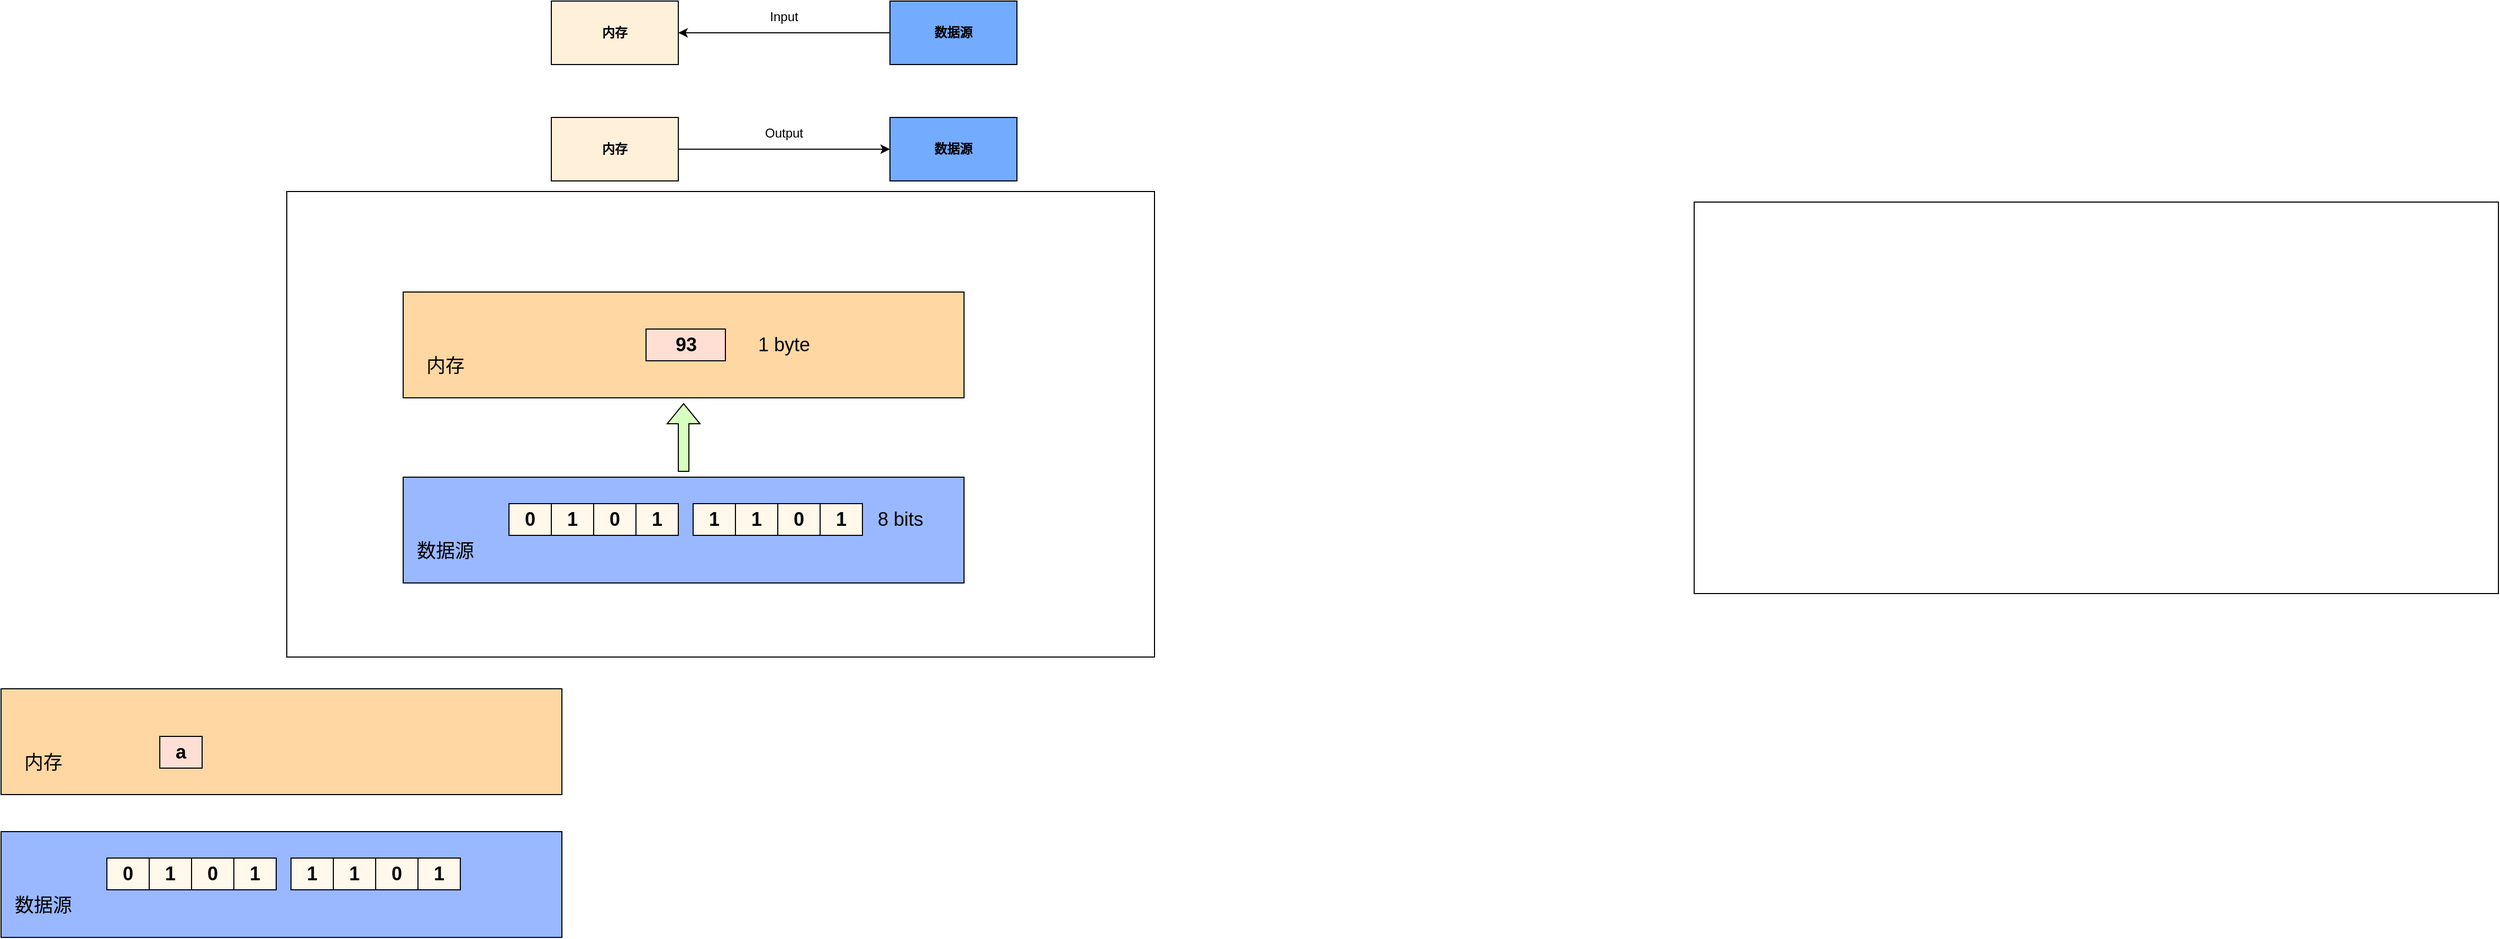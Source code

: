 <mxfile version="17.2.2" type="github">
  <diagram id="KjKVYFl59pwem-aU9gID" name="Page-1">
    <mxGraphModel dx="2173" dy="591" grid="1" gridSize="10" guides="1" tooltips="1" connect="1" arrows="1" fold="1" page="1" pageScale="1" pageWidth="827" pageHeight="1169" math="0" shadow="0">
      <root>
        <mxCell id="0" />
        <mxCell id="1" parent="0" />
        <mxCell id="5xKbXfLRwpEnU934GqKF-104" value="" style="rounded=0;whiteSpace=wrap;html=1;fontSize=18;fillColor=#FFFFFF;" vertex="1" parent="1">
          <mxGeometry x="30" y="490" width="820" height="440" as="geometry" />
        </mxCell>
        <mxCell id="5xKbXfLRwpEnU934GqKF-43" value="" style="rounded=0;whiteSpace=wrap;html=1;fontSize=18;fillColor=#FFFFFF;" vertex="1" parent="1">
          <mxGeometry x="1360" y="500" width="760" height="370" as="geometry" />
        </mxCell>
        <mxCell id="5xKbXfLRwpEnU934GqKF-30" value="" style="rounded=0;whiteSpace=wrap;html=1;fillColor=#99B8FF;" vertex="1" parent="1">
          <mxGeometry x="140" y="760" width="530" height="100" as="geometry" />
        </mxCell>
        <mxCell id="5xKbXfLRwpEnU934GqKF-13" value="" style="rounded=0;whiteSpace=wrap;html=1;fillColor=#FFD7A3;" vertex="1" parent="1">
          <mxGeometry x="140" y="585" width="530" height="100" as="geometry" />
        </mxCell>
        <mxCell id="5xKbXfLRwpEnU934GqKF-4" value="&lt;b&gt;内存&lt;/b&gt;" style="rounded=0;whiteSpace=wrap;html=1;fillColor=#FFF0D9;" vertex="1" parent="1">
          <mxGeometry x="280" y="310" width="120" height="60" as="geometry" />
        </mxCell>
        <mxCell id="5xKbXfLRwpEnU934GqKF-5" style="edgeStyle=orthogonalEdgeStyle;rounded=0;orthogonalLoop=1;jettySize=auto;html=1;" edge="1" parent="1" source="5xKbXfLRwpEnU934GqKF-6" target="5xKbXfLRwpEnU934GqKF-4">
          <mxGeometry relative="1" as="geometry" />
        </mxCell>
        <mxCell id="5xKbXfLRwpEnU934GqKF-6" value="&lt;b&gt;数据源&lt;/b&gt;" style="rounded=0;whiteSpace=wrap;html=1;fillColor=#73ABFF;" vertex="1" parent="1">
          <mxGeometry x="600" y="310" width="120" height="60" as="geometry" />
        </mxCell>
        <mxCell id="5xKbXfLRwpEnU934GqKF-10" style="edgeStyle=orthogonalEdgeStyle;rounded=0;orthogonalLoop=1;jettySize=auto;html=1;entryX=0;entryY=0.5;entryDx=0;entryDy=0;" edge="1" parent="1" source="5xKbXfLRwpEnU934GqKF-7" target="5xKbXfLRwpEnU934GqKF-9">
          <mxGeometry relative="1" as="geometry" />
        </mxCell>
        <mxCell id="5xKbXfLRwpEnU934GqKF-7" value="&lt;b&gt;内存&lt;/b&gt;" style="rounded=0;whiteSpace=wrap;html=1;fillColor=#FFF0D9;" vertex="1" parent="1">
          <mxGeometry x="280" y="420" width="120" height="60" as="geometry" />
        </mxCell>
        <mxCell id="5xKbXfLRwpEnU934GqKF-9" value="&lt;b&gt;数据源&lt;/b&gt;" style="rounded=0;whiteSpace=wrap;html=1;fillColor=#73ABFF;" vertex="1" parent="1">
          <mxGeometry x="600" y="420" width="120" height="60" as="geometry" />
        </mxCell>
        <mxCell id="5xKbXfLRwpEnU934GqKF-11" value="Input" style="text;html=1;strokeColor=none;fillColor=none;align=center;verticalAlign=middle;whiteSpace=wrap;rounded=0;" vertex="1" parent="1">
          <mxGeometry x="470" y="310" width="60" height="30" as="geometry" />
        </mxCell>
        <mxCell id="5xKbXfLRwpEnU934GqKF-12" value="Output" style="text;html=1;strokeColor=none;fillColor=none;align=center;verticalAlign=middle;whiteSpace=wrap;rounded=0;" vertex="1" parent="1">
          <mxGeometry x="470" y="420" width="60" height="30" as="geometry" />
        </mxCell>
        <mxCell id="5xKbXfLRwpEnU934GqKF-14" value="&lt;font style=&quot;font-size: 18px&quot;&gt;&lt;b&gt;93&lt;/b&gt;&lt;/font&gt;" style="rounded=0;whiteSpace=wrap;html=1;fillColor=#FFDFD4;" vertex="1" parent="1">
          <mxGeometry x="369.5" y="620" width="75" height="30" as="geometry" />
        </mxCell>
        <mxCell id="5xKbXfLRwpEnU934GqKF-22" value="&lt;font style=&quot;font-size: 18px&quot;&gt;&lt;b&gt;0&lt;/b&gt;&lt;/font&gt;" style="rounded=0;whiteSpace=wrap;html=1;fillColor=#FFF8EB;" vertex="1" parent="1">
          <mxGeometry x="240" y="785" width="40" height="30" as="geometry" />
        </mxCell>
        <mxCell id="5xKbXfLRwpEnU934GqKF-23" value="&lt;font style=&quot;font-size: 18px&quot;&gt;&lt;b&gt;1&lt;/b&gt;&lt;/font&gt;" style="rounded=0;whiteSpace=wrap;html=1;fillColor=#FFF8EB;" vertex="1" parent="1">
          <mxGeometry x="280" y="785" width="40" height="30" as="geometry" />
        </mxCell>
        <mxCell id="5xKbXfLRwpEnU934GqKF-24" value="&lt;font style=&quot;font-size: 18px&quot;&gt;&lt;b&gt;0&lt;/b&gt;&lt;/font&gt;" style="rounded=0;whiteSpace=wrap;html=1;fillColor=#FFF8EB;" vertex="1" parent="1">
          <mxGeometry x="320" y="785" width="40" height="30" as="geometry" />
        </mxCell>
        <mxCell id="5xKbXfLRwpEnU934GqKF-25" value="&lt;font style=&quot;font-size: 18px&quot;&gt;&lt;b&gt;1&lt;/b&gt;&lt;/font&gt;" style="rounded=0;whiteSpace=wrap;html=1;fillColor=#FFF8EB;" vertex="1" parent="1">
          <mxGeometry x="360" y="785" width="40" height="30" as="geometry" />
        </mxCell>
        <mxCell id="5xKbXfLRwpEnU934GqKF-26" value="&lt;font style=&quot;font-size: 18px&quot;&gt;&lt;b&gt;1&lt;/b&gt;&lt;/font&gt;" style="rounded=0;whiteSpace=wrap;html=1;fillColor=#FFF8EB;" vertex="1" parent="1">
          <mxGeometry x="414" y="785" width="40" height="30" as="geometry" />
        </mxCell>
        <mxCell id="5xKbXfLRwpEnU934GqKF-27" value="&lt;font style=&quot;font-size: 18px&quot;&gt;&lt;b&gt;1&lt;/b&gt;&lt;/font&gt;" style="rounded=0;whiteSpace=wrap;html=1;fillColor=#FFF8EB;" vertex="1" parent="1">
          <mxGeometry x="454" y="785" width="40" height="30" as="geometry" />
        </mxCell>
        <mxCell id="5xKbXfLRwpEnU934GqKF-28" value="&lt;font style=&quot;font-size: 18px&quot;&gt;&lt;b&gt;0&lt;/b&gt;&lt;/font&gt;" style="rounded=0;whiteSpace=wrap;html=1;fillColor=#FFF8EB;" vertex="1" parent="1">
          <mxGeometry x="494" y="785" width="40" height="30" as="geometry" />
        </mxCell>
        <mxCell id="5xKbXfLRwpEnU934GqKF-29" value="&lt;font style=&quot;font-size: 18px&quot;&gt;&lt;b&gt;1&lt;/b&gt;&lt;/font&gt;" style="rounded=0;whiteSpace=wrap;html=1;fillColor=#FFF8EB;" vertex="1" parent="1">
          <mxGeometry x="534" y="785" width="40" height="30" as="geometry" />
        </mxCell>
        <mxCell id="5xKbXfLRwpEnU934GqKF-31" value="内存" style="text;html=1;strokeColor=none;fillColor=none;align=center;verticalAlign=middle;whiteSpace=wrap;rounded=0;fontSize=18;" vertex="1" parent="1">
          <mxGeometry x="150" y="640" width="60" height="30" as="geometry" />
        </mxCell>
        <mxCell id="5xKbXfLRwpEnU934GqKF-32" value="数据源" style="text;html=1;strokeColor=none;fillColor=none;align=center;verticalAlign=middle;whiteSpace=wrap;rounded=0;fontSize=18;" vertex="1" parent="1">
          <mxGeometry x="150" y="815" width="60" height="30" as="geometry" />
        </mxCell>
        <mxCell id="5xKbXfLRwpEnU934GqKF-72" value="" style="rounded=0;whiteSpace=wrap;html=1;fillColor=#99B8FF;" vertex="1" parent="1">
          <mxGeometry x="-240" y="1095" width="530" height="100" as="geometry" />
        </mxCell>
        <mxCell id="5xKbXfLRwpEnU934GqKF-73" value="" style="rounded=0;whiteSpace=wrap;html=1;fillColor=#FFD7A3;" vertex="1" parent="1">
          <mxGeometry x="-240" y="960" width="530" height="100" as="geometry" />
        </mxCell>
        <mxCell id="5xKbXfLRwpEnU934GqKF-74" value="&lt;font style=&quot;font-size: 18px&quot;&gt;&lt;b&gt;a&lt;/b&gt;&lt;/font&gt;" style="rounded=0;whiteSpace=wrap;html=1;fillColor=#FFDFD4;" vertex="1" parent="1">
          <mxGeometry x="-90" y="1005" width="40" height="30" as="geometry" />
        </mxCell>
        <mxCell id="5xKbXfLRwpEnU934GqKF-83" value="&lt;font style=&quot;font-size: 18px&quot;&gt;&lt;b&gt;0&lt;/b&gt;&lt;/font&gt;" style="rounded=0;whiteSpace=wrap;html=1;fillColor=#FFF8EB;" vertex="1" parent="1">
          <mxGeometry x="-140" y="1120" width="40" height="30" as="geometry" />
        </mxCell>
        <mxCell id="5xKbXfLRwpEnU934GqKF-85" value="&lt;font style=&quot;font-size: 18px&quot;&gt;&lt;b&gt;1&lt;/b&gt;&lt;/font&gt;" style="rounded=0;whiteSpace=wrap;html=1;fillColor=#FFF8EB;" vertex="1" parent="1">
          <mxGeometry x="-100" y="1120" width="40" height="30" as="geometry" />
        </mxCell>
        <mxCell id="5xKbXfLRwpEnU934GqKF-87" value="&lt;font style=&quot;font-size: 18px&quot;&gt;&lt;b&gt;0&lt;/b&gt;&lt;/font&gt;" style="rounded=0;whiteSpace=wrap;html=1;fillColor=#FFF8EB;" vertex="1" parent="1">
          <mxGeometry x="-60" y="1120" width="40" height="30" as="geometry" />
        </mxCell>
        <mxCell id="5xKbXfLRwpEnU934GqKF-89" value="&lt;font style=&quot;font-size: 18px&quot;&gt;&lt;b&gt;1&lt;/b&gt;&lt;/font&gt;" style="rounded=0;whiteSpace=wrap;html=1;fillColor=#FFF8EB;" vertex="1" parent="1">
          <mxGeometry x="-20" y="1120" width="40" height="30" as="geometry" />
        </mxCell>
        <mxCell id="5xKbXfLRwpEnU934GqKF-91" value="&lt;font style=&quot;font-size: 18px&quot;&gt;&lt;b&gt;1&lt;/b&gt;&lt;/font&gt;" style="rounded=0;whiteSpace=wrap;html=1;fillColor=#FFF8EB;" vertex="1" parent="1">
          <mxGeometry x="34" y="1120" width="40" height="30" as="geometry" />
        </mxCell>
        <mxCell id="5xKbXfLRwpEnU934GqKF-93" value="&lt;font style=&quot;font-size: 18px&quot;&gt;&lt;b&gt;1&lt;/b&gt;&lt;/font&gt;" style="rounded=0;whiteSpace=wrap;html=1;fillColor=#FFF8EB;" vertex="1" parent="1">
          <mxGeometry x="74" y="1120" width="40" height="30" as="geometry" />
        </mxCell>
        <mxCell id="5xKbXfLRwpEnU934GqKF-95" value="&lt;font style=&quot;font-size: 18px&quot;&gt;&lt;b&gt;0&lt;/b&gt;&lt;/font&gt;" style="rounded=0;whiteSpace=wrap;html=1;fillColor=#FFF8EB;" vertex="1" parent="1">
          <mxGeometry x="114" y="1120" width="40" height="30" as="geometry" />
        </mxCell>
        <mxCell id="5xKbXfLRwpEnU934GqKF-97" value="&lt;font style=&quot;font-size: 18px&quot;&gt;&lt;b&gt;1&lt;/b&gt;&lt;/font&gt;" style="rounded=0;whiteSpace=wrap;html=1;fillColor=#FFF8EB;" vertex="1" parent="1">
          <mxGeometry x="154" y="1120" width="40" height="30" as="geometry" />
        </mxCell>
        <mxCell id="5xKbXfLRwpEnU934GqKF-98" value="内存" style="text;html=1;strokeColor=none;fillColor=none;align=center;verticalAlign=middle;whiteSpace=wrap;rounded=0;fontSize=18;" vertex="1" parent="1">
          <mxGeometry x="-230" y="1015" width="60" height="30" as="geometry" />
        </mxCell>
        <mxCell id="5xKbXfLRwpEnU934GqKF-99" value="数据源" style="text;html=1;strokeColor=none;fillColor=none;align=center;verticalAlign=middle;whiteSpace=wrap;rounded=0;fontSize=18;" vertex="1" parent="1">
          <mxGeometry x="-230" y="1150" width="60" height="30" as="geometry" />
        </mxCell>
        <mxCell id="5xKbXfLRwpEnU934GqKF-103" value="" style="shape=flexArrow;endArrow=classic;html=1;rounded=0;fontSize=18;entryX=0.5;entryY=1;entryDx=0;entryDy=0;fillColor=#D7FFBF;" edge="1" parent="1">
          <mxGeometry width="50" height="50" relative="1" as="geometry">
            <mxPoint x="405" y="755" as="sourcePoint" />
            <mxPoint x="405" y="690" as="targetPoint" />
          </mxGeometry>
        </mxCell>
        <mxCell id="5xKbXfLRwpEnU934GqKF-105" value="1 byte" style="text;html=1;strokeColor=none;fillColor=none;align=center;verticalAlign=middle;whiteSpace=wrap;rounded=0;fontSize=18;" vertex="1" parent="1">
          <mxGeometry x="470" y="620" width="60" height="30" as="geometry" />
        </mxCell>
        <mxCell id="5xKbXfLRwpEnU934GqKF-106" value="8 bits" style="text;html=1;strokeColor=none;fillColor=none;align=center;verticalAlign=middle;whiteSpace=wrap;rounded=0;fontSize=18;" vertex="1" parent="1">
          <mxGeometry x="580" y="785" width="60" height="30" as="geometry" />
        </mxCell>
      </root>
    </mxGraphModel>
  </diagram>
</mxfile>
